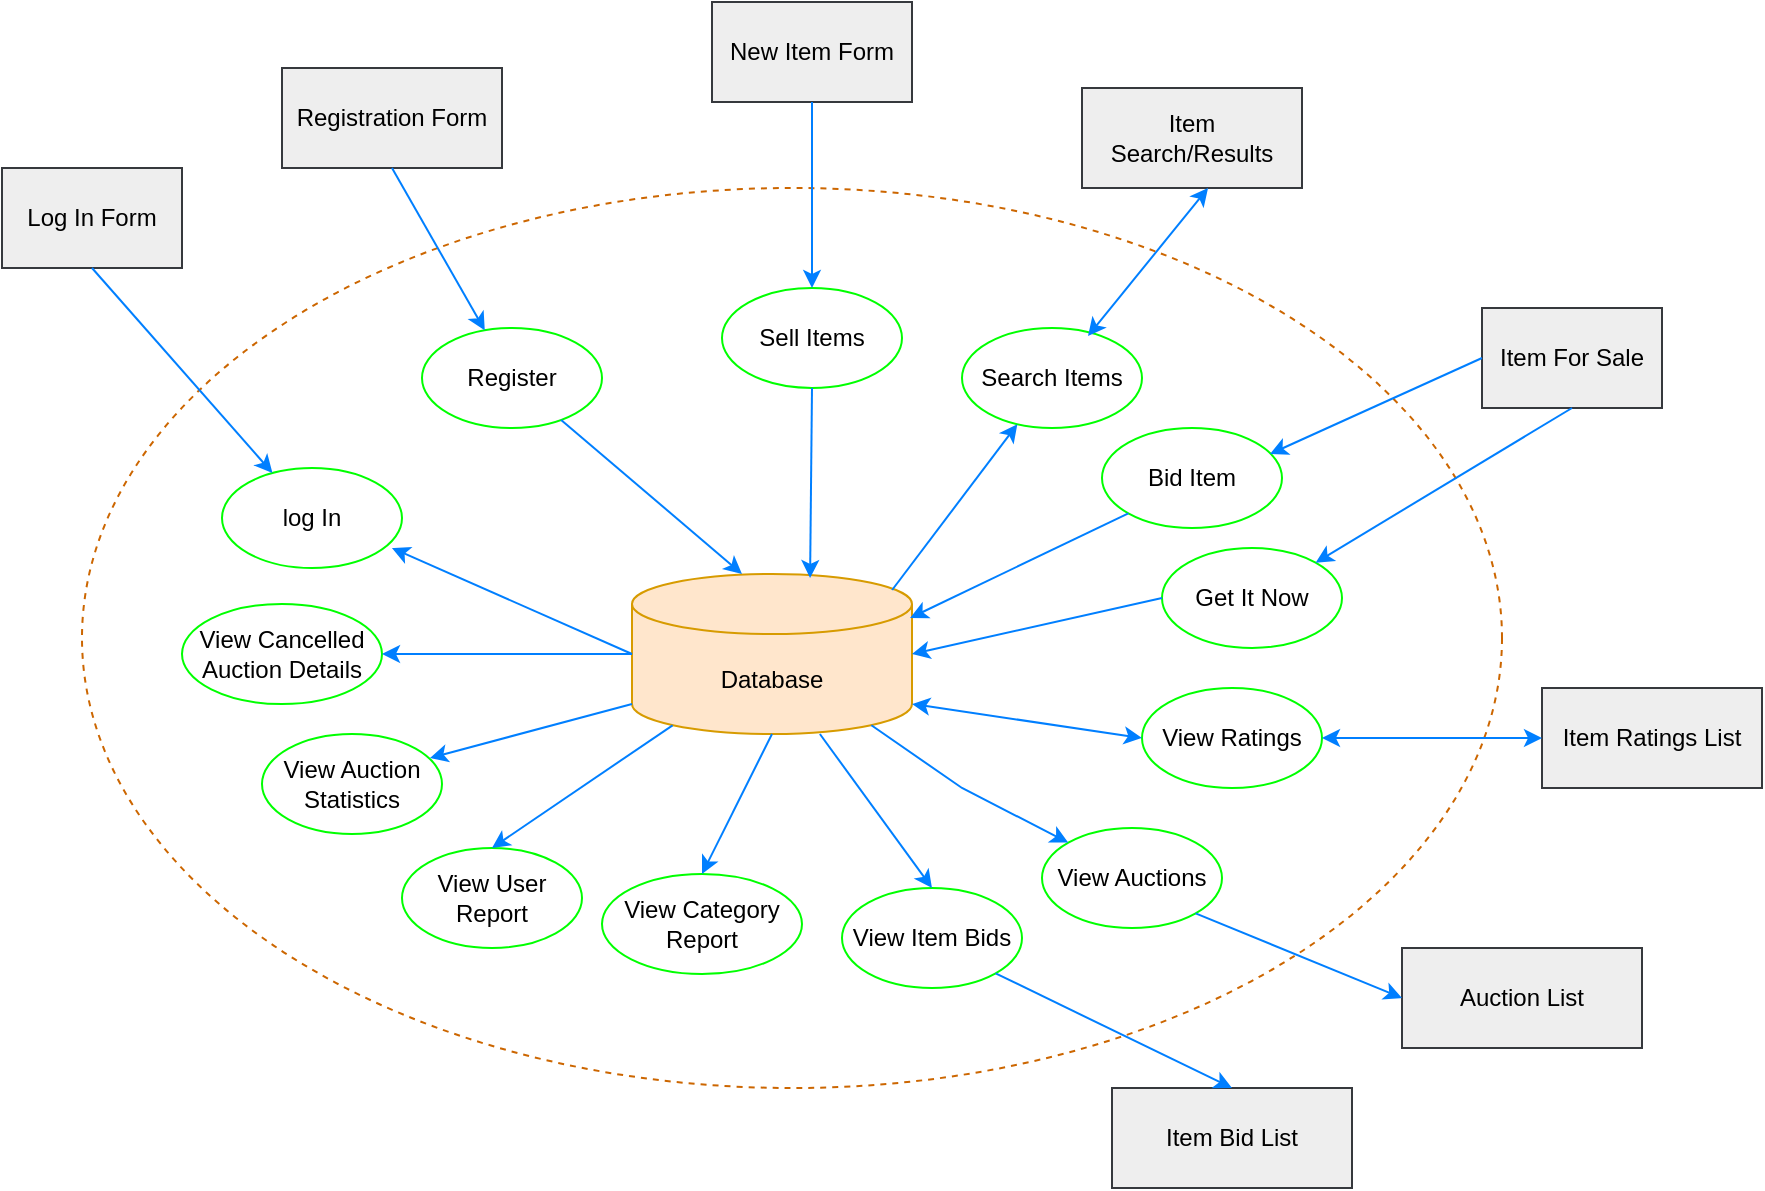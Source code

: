 <mxfile version="23.0.2" type="github">
  <diagram name="Page-1" id="ibN5uEJDEitdcNZKuq6F">
    <mxGraphModel dx="1194" dy="716" grid="1" gridSize="10" guides="1" tooltips="1" connect="1" arrows="1" fold="1" page="1" pageScale="1" pageWidth="850" pageHeight="1100" math="0" shadow="0">
      <root>
        <mxCell id="0" />
        <mxCell id="1" parent="0" />
        <mxCell id="0LvWJx0RIJ58dRhAGcR3-28" value="" style="ellipse;whiteSpace=wrap;html=1;fillStyle=hatch;shadow=0;dashed=1;strokeColor=#CC6600;fillColor=none;backgroundOutline=0;" vertex="1" parent="1">
          <mxGeometry x="70" y="300" width="710" height="450" as="geometry" />
        </mxCell>
        <mxCell id="dUsebAUgYld1Ic8YeYVZ-1" value="Database" style="shape=cylinder3;whiteSpace=wrap;html=1;boundedLbl=1;backgroundOutline=1;size=15;fillColor=#ffe6cc;strokeColor=#d79b00;gradientColor=none;" parent="1" vertex="1">
          <mxGeometry x="345" y="493" width="140" height="80" as="geometry" />
        </mxCell>
        <mxCell id="dUsebAUgYld1Ic8YeYVZ-2" value="log In" style="ellipse;whiteSpace=wrap;html=1;strokeColor=#00FF00;" parent="1" vertex="1">
          <mxGeometry x="140" y="440" width="90" height="50" as="geometry" />
        </mxCell>
        <mxCell id="dUsebAUgYld1Ic8YeYVZ-3" value="" style="endArrow=classic;html=1;rounded=0;entryX=0.944;entryY=0.8;entryDx=0;entryDy=0;entryPerimeter=0;exitX=0;exitY=0.5;exitDx=0;exitDy=0;exitPerimeter=0;curved=0;strokeColor=#007FFF;" parent="1" source="dUsebAUgYld1Ic8YeYVZ-1" target="dUsebAUgYld1Ic8YeYVZ-2" edge="1">
          <mxGeometry width="50" height="50" relative="1" as="geometry">
            <mxPoint x="390" y="683" as="sourcePoint" />
            <mxPoint x="300" y="483" as="targetPoint" />
          </mxGeometry>
        </mxCell>
        <mxCell id="0LvWJx0RIJ58dRhAGcR3-2" value="Register" style="ellipse;whiteSpace=wrap;html=1;strokeColor=#00FF00;" vertex="1" parent="1">
          <mxGeometry x="240" y="370" width="90" height="50" as="geometry" />
        </mxCell>
        <mxCell id="0LvWJx0RIJ58dRhAGcR3-3" value="Sell Items" style="ellipse;whiteSpace=wrap;html=1;strokeColor=#00FF00;" vertex="1" parent="1">
          <mxGeometry x="390" y="350" width="90" height="50" as="geometry" />
        </mxCell>
        <mxCell id="0LvWJx0RIJ58dRhAGcR3-4" value="Search Items" style="ellipse;whiteSpace=wrap;html=1;strokeColor=#00FF00;" vertex="1" parent="1">
          <mxGeometry x="510" y="370" width="90" height="50" as="geometry" />
        </mxCell>
        <mxCell id="0LvWJx0RIJ58dRhAGcR3-5" value="View Ratings" style="ellipse;whiteSpace=wrap;html=1;strokeColor=#00FF00;" vertex="1" parent="1">
          <mxGeometry x="600" y="550" width="90" height="50" as="geometry" />
        </mxCell>
        <mxCell id="0LvWJx0RIJ58dRhAGcR3-6" value="View Auctions" style="ellipse;whiteSpace=wrap;html=1;strokeColor=#00FF00;" vertex="1" parent="1">
          <mxGeometry x="550" y="620" width="90" height="50" as="geometry" />
        </mxCell>
        <mxCell id="0LvWJx0RIJ58dRhAGcR3-7" value="View Category Report" style="ellipse;whiteSpace=wrap;html=1;strokeColor=#00FF00;" vertex="1" parent="1">
          <mxGeometry x="330" y="643" width="100" height="50" as="geometry" />
        </mxCell>
        <mxCell id="0LvWJx0RIJ58dRhAGcR3-8" value="View User Report" style="ellipse;whiteSpace=wrap;html=1;strokeColor=#00FF00;" vertex="1" parent="1">
          <mxGeometry x="230" y="630" width="90" height="50" as="geometry" />
        </mxCell>
        <mxCell id="0LvWJx0RIJ58dRhAGcR3-9" value="View Auction Statistics" style="ellipse;whiteSpace=wrap;html=1;strokeColor=#00FF00;" vertex="1" parent="1">
          <mxGeometry x="160" y="573" width="90" height="50" as="geometry" />
        </mxCell>
        <mxCell id="0LvWJx0RIJ58dRhAGcR3-10" value="View Cancelled Auction Details" style="ellipse;whiteSpace=wrap;html=1;strokeColor=#00FF00;" vertex="1" parent="1">
          <mxGeometry x="120" y="508" width="100" height="50" as="geometry" />
        </mxCell>
        <mxCell id="0LvWJx0RIJ58dRhAGcR3-12" value="" style="endArrow=classic;html=1;rounded=0;strokeColor=#007FFF;entryX=0.35;entryY=-0.062;entryDx=0;entryDy=0;entryPerimeter=0;" edge="1" parent="1" source="0LvWJx0RIJ58dRhAGcR3-2">
          <mxGeometry width="50" height="50" relative="1" as="geometry">
            <mxPoint x="361" y="407.96" as="sourcePoint" />
            <mxPoint x="400" y="493" as="targetPoint" />
            <Array as="points" />
          </mxGeometry>
        </mxCell>
        <mxCell id="0LvWJx0RIJ58dRhAGcR3-13" value="" style="endArrow=classic;html=1;rounded=0;exitX=0.5;exitY=1;exitDx=0;exitDy=0;curved=0;strokeColor=#007FFF;entryX=0.636;entryY=0.025;entryDx=0;entryDy=0;entryPerimeter=0;" edge="1" parent="1" source="0LvWJx0RIJ58dRhAGcR3-3" target="dUsebAUgYld1Ic8YeYVZ-1">
          <mxGeometry width="50" height="50" relative="1" as="geometry">
            <mxPoint x="580" y="508" as="sourcePoint" />
            <mxPoint x="455" y="491" as="targetPoint" />
          </mxGeometry>
        </mxCell>
        <mxCell id="0LvWJx0RIJ58dRhAGcR3-16" value="" style="endArrow=classic;html=1;rounded=0;exitX=0.855;exitY=1;exitDx=0;exitDy=-4.35;exitPerimeter=0;strokeColor=#007FFF;entryX=0;entryY=0;entryDx=0;entryDy=0;" edge="1" parent="1" source="dUsebAUgYld1Ic8YeYVZ-1" target="0LvWJx0RIJ58dRhAGcR3-6">
          <mxGeometry width="50" height="50" relative="1" as="geometry">
            <mxPoint x="460.0" y="573" as="sourcePoint" />
            <mxPoint x="498.229" y="649.861" as="targetPoint" />
            <Array as="points">
              <mxPoint x="510" y="600" />
            </Array>
          </mxGeometry>
        </mxCell>
        <mxCell id="0LvWJx0RIJ58dRhAGcR3-17" value="" style="endArrow=classic;html=1;rounded=0;exitX=0.5;exitY=1;exitDx=0;exitDy=0;exitPerimeter=0;strokeColor=#007FFF;entryX=0.5;entryY=0;entryDx=0;entryDy=0;" edge="1" parent="1" source="dUsebAUgYld1Ic8YeYVZ-1" target="0LvWJx0RIJ58dRhAGcR3-7">
          <mxGeometry width="50" height="50" relative="1" as="geometry">
            <mxPoint x="461" y="592.5" as="sourcePoint" />
            <mxPoint x="400" y="640" as="targetPoint" />
          </mxGeometry>
        </mxCell>
        <mxCell id="0LvWJx0RIJ58dRhAGcR3-18" value="" style="endArrow=classic;html=1;rounded=0;strokeColor=#007FFF;entryX=0.5;entryY=0;entryDx=0;entryDy=0;exitX=0.145;exitY=1;exitDx=0;exitDy=-4.35;exitPerimeter=0;" edge="1" parent="1" source="dUsebAUgYld1Ic8YeYVZ-1" target="0LvWJx0RIJ58dRhAGcR3-8">
          <mxGeometry width="50" height="50" relative="1" as="geometry">
            <mxPoint x="495" y="587" as="sourcePoint" />
            <mxPoint x="624" y="618" as="targetPoint" />
          </mxGeometry>
        </mxCell>
        <mxCell id="0LvWJx0RIJ58dRhAGcR3-20" value="" style="endArrow=classic;html=1;rounded=0;strokeColor=#007FFF;entryX=1;entryY=0.5;entryDx=0;entryDy=0;" edge="1" parent="1" source="dUsebAUgYld1Ic8YeYVZ-1" target="0LvWJx0RIJ58dRhAGcR3-10">
          <mxGeometry width="50" height="50" relative="1" as="geometry">
            <mxPoint x="387" y="581" as="sourcePoint" />
            <mxPoint x="318" y="646" as="targetPoint" />
          </mxGeometry>
        </mxCell>
        <mxCell id="0LvWJx0RIJ58dRhAGcR3-29" value="Log In Form" style="rounded=0;whiteSpace=wrap;html=1;fillColor=#eeeeee;strokeColor=#36393d;" vertex="1" parent="1">
          <mxGeometry x="30" y="290" width="90" height="50" as="geometry" />
        </mxCell>
        <mxCell id="0LvWJx0RIJ58dRhAGcR3-30" value="" style="endArrow=classic;html=1;rounded=0;exitX=0.5;exitY=1;exitDx=0;exitDy=0;strokeColor=#007FFF;" edge="1" parent="1" source="0LvWJx0RIJ58dRhAGcR3-29" target="dUsebAUgYld1Ic8YeYVZ-2">
          <mxGeometry width="50" height="50" relative="1" as="geometry">
            <mxPoint x="83" y="403" as="sourcePoint" />
            <mxPoint x="240" y="280" as="targetPoint" />
          </mxGeometry>
        </mxCell>
        <mxCell id="0LvWJx0RIJ58dRhAGcR3-32" value="Registration Form" style="rounded=0;whiteSpace=wrap;html=1;fillColor=#eeeeee;strokeColor=#36393d;" vertex="1" parent="1">
          <mxGeometry x="170" y="240" width="110" height="50" as="geometry" />
        </mxCell>
        <mxCell id="0LvWJx0RIJ58dRhAGcR3-33" value="" style="endArrow=classic;html=1;rounded=0;exitX=0.5;exitY=1;exitDx=0;exitDy=0;strokeColor=#007FFF;" edge="1" parent="1" source="0LvWJx0RIJ58dRhAGcR3-32" target="0LvWJx0RIJ58dRhAGcR3-2">
          <mxGeometry width="50" height="50" relative="1" as="geometry">
            <mxPoint x="323" y="350" as="sourcePoint" />
            <mxPoint x="415" y="353" as="targetPoint" />
          </mxGeometry>
        </mxCell>
        <mxCell id="0LvWJx0RIJ58dRhAGcR3-34" value="New Item Form" style="rounded=0;whiteSpace=wrap;html=1;fillColor=#eeeeee;strokeColor=#36393d;" vertex="1" parent="1">
          <mxGeometry x="385" y="207" width="100" height="50" as="geometry" />
        </mxCell>
        <mxCell id="0LvWJx0RIJ58dRhAGcR3-35" value="" style="endArrow=classic;html=1;rounded=0;exitX=0.5;exitY=1;exitDx=0;exitDy=0;strokeColor=#007FFF;" edge="1" parent="1" source="0LvWJx0RIJ58dRhAGcR3-34" target="0LvWJx0RIJ58dRhAGcR3-3">
          <mxGeometry width="50" height="50" relative="1" as="geometry">
            <mxPoint x="513" y="355" as="sourcePoint" />
            <mxPoint x="525" y="350" as="targetPoint" />
          </mxGeometry>
        </mxCell>
        <mxCell id="0LvWJx0RIJ58dRhAGcR3-36" value="Item Search/Results" style="rounded=0;whiteSpace=wrap;html=1;fillColor=#eeeeee;strokeColor=#36393d;" vertex="1" parent="1">
          <mxGeometry x="570" y="250" width="110" height="50" as="geometry" />
        </mxCell>
        <mxCell id="0LvWJx0RIJ58dRhAGcR3-38" value="Item For Sale" style="rounded=0;whiteSpace=wrap;html=1;fillColor=#eeeeee;strokeColor=#36393d;" vertex="1" parent="1">
          <mxGeometry x="770" y="360" width="90" height="50" as="geometry" />
        </mxCell>
        <mxCell id="0LvWJx0RIJ58dRhAGcR3-39" value="" style="endArrow=classic;html=1;rounded=0;exitX=0.929;exitY=0.1;exitDx=0;exitDy=0;exitPerimeter=0;curved=0;strokeColor=#007FFF;" edge="1" parent="1" source="dUsebAUgYld1Ic8YeYVZ-1" target="0LvWJx0RIJ58dRhAGcR3-4">
          <mxGeometry width="50" height="50" relative="1" as="geometry">
            <mxPoint x="620" y="520" as="sourcePoint" />
            <mxPoint x="510" y="430" as="targetPoint" />
          </mxGeometry>
        </mxCell>
        <mxCell id="0LvWJx0RIJ58dRhAGcR3-40" value="" style="endArrow=classic;startArrow=classic;html=1;rounded=0;entryX=0.573;entryY=1;entryDx=0;entryDy=0;entryPerimeter=0;exitX=0.7;exitY=0.08;exitDx=0;exitDy=0;exitPerimeter=0;strokeColor=#007FFF;" edge="1" parent="1" source="0LvWJx0RIJ58dRhAGcR3-4" target="0LvWJx0RIJ58dRhAGcR3-36">
          <mxGeometry width="50" height="50" relative="1" as="geometry">
            <mxPoint x="681" y="410" as="sourcePoint" />
            <mxPoint x="740" y="330" as="targetPoint" />
          </mxGeometry>
        </mxCell>
        <mxCell id="0LvWJx0RIJ58dRhAGcR3-41" value="Bid Item" style="ellipse;whiteSpace=wrap;html=1;strokeColor=#00FF00;" vertex="1" parent="1">
          <mxGeometry x="580" y="420" width="90" height="50" as="geometry" />
        </mxCell>
        <mxCell id="0LvWJx0RIJ58dRhAGcR3-45" value="" style="endArrow=classic;html=1;rounded=0;strokeColor=#007FFF;entryX=0.933;entryY=0.24;entryDx=0;entryDy=0;entryPerimeter=0;exitX=0;exitY=1;exitDx=0;exitDy=-15;exitPerimeter=0;" edge="1" parent="1" source="dUsebAUgYld1Ic8YeYVZ-1" target="0LvWJx0RIJ58dRhAGcR3-9">
          <mxGeometry width="50" height="50" relative="1" as="geometry">
            <mxPoint x="329" y="560" as="sourcePoint" />
            <mxPoint x="260" y="627" as="targetPoint" />
          </mxGeometry>
        </mxCell>
        <mxCell id="0LvWJx0RIJ58dRhAGcR3-46" value="" style="endArrow=classic;startArrow=classic;html=1;rounded=0;exitX=1;exitY=1;exitDx=0;exitDy=-15;exitPerimeter=0;entryX=0;entryY=0.5;entryDx=0;entryDy=0;strokeColor=#007FFF;" edge="1" parent="1" source="dUsebAUgYld1Ic8YeYVZ-1" target="0LvWJx0RIJ58dRhAGcR3-5">
          <mxGeometry width="50" height="50" relative="1" as="geometry">
            <mxPoint x="530" y="593" as="sourcePoint" />
            <mxPoint x="580" y="543" as="targetPoint" />
          </mxGeometry>
        </mxCell>
        <mxCell id="0LvWJx0RIJ58dRhAGcR3-47" value="Get It Now" style="ellipse;whiteSpace=wrap;html=1;strokeColor=#00FF00;" vertex="1" parent="1">
          <mxGeometry x="610" y="480" width="90" height="50" as="geometry" />
        </mxCell>
        <mxCell id="0LvWJx0RIJ58dRhAGcR3-49" value="" style="endArrow=classic;html=1;rounded=0;entryX=0.933;entryY=0.26;entryDx=0;entryDy=0;entryPerimeter=0;exitX=0;exitY=0.5;exitDx=0;exitDy=0;strokeColor=#007FFF;" edge="1" parent="1" source="0LvWJx0RIJ58dRhAGcR3-38" target="0LvWJx0RIJ58dRhAGcR3-41">
          <mxGeometry width="50" height="50" relative="1" as="geometry">
            <mxPoint x="780" y="480" as="sourcePoint" />
            <mxPoint x="830" y="430" as="targetPoint" />
          </mxGeometry>
        </mxCell>
        <mxCell id="0LvWJx0RIJ58dRhAGcR3-50" value="" style="endArrow=classic;html=1;rounded=0;entryX=0.993;entryY=0.275;entryDx=0;entryDy=0;entryPerimeter=0;exitX=0;exitY=1;exitDx=0;exitDy=0;strokeColor=#007FFF;" edge="1" parent="1" source="0LvWJx0RIJ58dRhAGcR3-41" target="dUsebAUgYld1Ic8YeYVZ-1">
          <mxGeometry width="50" height="50" relative="1" as="geometry">
            <mxPoint x="580" y="457" as="sourcePoint" />
            <mxPoint x="494" y="525" as="targetPoint" />
          </mxGeometry>
        </mxCell>
        <mxCell id="0LvWJx0RIJ58dRhAGcR3-51" value="" style="endArrow=classic;html=1;rounded=0;entryX=1;entryY=0.5;entryDx=0;entryDy=0;entryPerimeter=0;exitX=0;exitY=0.5;exitDx=0;exitDy=0;strokeColor=#007FFF;" edge="1" parent="1" source="0LvWJx0RIJ58dRhAGcR3-47" target="dUsebAUgYld1Ic8YeYVZ-1">
          <mxGeometry width="50" height="50" relative="1" as="geometry">
            <mxPoint x="610" y="507" as="sourcePoint" />
            <mxPoint x="501" y="559" as="targetPoint" />
          </mxGeometry>
        </mxCell>
        <mxCell id="0LvWJx0RIJ58dRhAGcR3-52" value="" style="endArrow=classic;html=1;rounded=0;entryX=1;entryY=0;entryDx=0;entryDy=0;exitX=0.5;exitY=1;exitDx=0;exitDy=0;strokeColor=#007FFF;" edge="1" parent="1" source="0LvWJx0RIJ58dRhAGcR3-38" target="0LvWJx0RIJ58dRhAGcR3-47">
          <mxGeometry width="50" height="50" relative="1" as="geometry">
            <mxPoint x="780" y="431" as="sourcePoint" />
            <mxPoint x="694" y="499" as="targetPoint" />
          </mxGeometry>
        </mxCell>
        <mxCell id="0LvWJx0RIJ58dRhAGcR3-53" value="Item Ratings List" style="rounded=0;whiteSpace=wrap;html=1;fillColor=#eeeeee;strokeColor=#36393d;" vertex="1" parent="1">
          <mxGeometry x="800" y="550" width="110" height="50" as="geometry" />
        </mxCell>
        <mxCell id="0LvWJx0RIJ58dRhAGcR3-54" value="" style="endArrow=classic;startArrow=classic;html=1;rounded=0;entryX=0;entryY=0.5;entryDx=0;entryDy=0;exitX=1;exitY=0.5;exitDx=0;exitDy=0;strokeColor=#007FFF;" edge="1" parent="1" source="0LvWJx0RIJ58dRhAGcR3-5" target="0LvWJx0RIJ58dRhAGcR3-53">
          <mxGeometry width="50" height="50" relative="1" as="geometry">
            <mxPoint x="680" y="660" as="sourcePoint" />
            <mxPoint x="730" y="610" as="targetPoint" />
          </mxGeometry>
        </mxCell>
        <mxCell id="0LvWJx0RIJ58dRhAGcR3-55" value="Auction List" style="rounded=0;whiteSpace=wrap;html=1;fillColor=#eeeeee;strokeColor=#36393d;" vertex="1" parent="1">
          <mxGeometry x="730" y="680" width="120" height="50" as="geometry" />
        </mxCell>
        <mxCell id="0LvWJx0RIJ58dRhAGcR3-56" value="" style="endArrow=classic;html=1;rounded=0;exitX=1;exitY=1;exitDx=0;exitDy=0;strokeColor=#007FFF;entryX=0;entryY=0.5;entryDx=0;entryDy=0;" edge="1" parent="1" source="0LvWJx0RIJ58dRhAGcR3-6" target="0LvWJx0RIJ58dRhAGcR3-55">
          <mxGeometry width="50" height="50" relative="1" as="geometry">
            <mxPoint x="557" y="700" as="sourcePoint" />
            <mxPoint x="600" y="780" as="targetPoint" />
            <Array as="points" />
          </mxGeometry>
        </mxCell>
        <mxCell id="0LvWJx0RIJ58dRhAGcR3-57" value="View Item Bids" style="ellipse;whiteSpace=wrap;html=1;strokeColor=#00FF00;" vertex="1" parent="1">
          <mxGeometry x="450" y="650" width="90" height="50" as="geometry" />
        </mxCell>
        <mxCell id="0LvWJx0RIJ58dRhAGcR3-58" value="Item Bid List" style="rounded=0;whiteSpace=wrap;html=1;fillColor=#eeeeee;strokeColor=#36393d;" vertex="1" parent="1">
          <mxGeometry x="585" y="750" width="120" height="50" as="geometry" />
        </mxCell>
        <mxCell id="0LvWJx0RIJ58dRhAGcR3-59" value="" style="endArrow=classic;html=1;rounded=0;exitX=1;exitY=1;exitDx=0;exitDy=0;strokeColor=#007FFF;entryX=0.5;entryY=0;entryDx=0;entryDy=0;" edge="1" parent="1" source="0LvWJx0RIJ58dRhAGcR3-57" target="0LvWJx0RIJ58dRhAGcR3-58">
          <mxGeometry width="50" height="50" relative="1" as="geometry">
            <mxPoint x="497" y="700" as="sourcePoint" />
            <mxPoint x="600" y="742" as="targetPoint" />
            <Array as="points" />
          </mxGeometry>
        </mxCell>
        <mxCell id="0LvWJx0RIJ58dRhAGcR3-60" value="" style="endArrow=classic;html=1;rounded=0;exitX=0.671;exitY=1;exitDx=0;exitDy=0;strokeColor=#007FFF;entryX=0.5;entryY=0;entryDx=0;entryDy=0;exitPerimeter=0;" edge="1" parent="1" source="dUsebAUgYld1Ic8YeYVZ-1" target="0LvWJx0RIJ58dRhAGcR3-57">
          <mxGeometry width="50" height="50" relative="1" as="geometry">
            <mxPoint x="422" y="586" as="sourcePoint" />
            <mxPoint x="540" y="643" as="targetPoint" />
            <Array as="points" />
          </mxGeometry>
        </mxCell>
      </root>
    </mxGraphModel>
  </diagram>
</mxfile>

